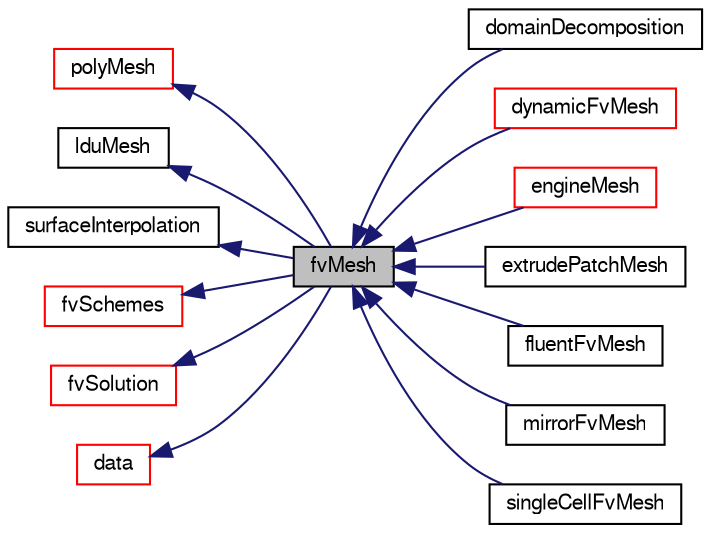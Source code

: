 digraph "fvMesh"
{
  bgcolor="transparent";
  edge [fontname="FreeSans",fontsize="10",labelfontname="FreeSans",labelfontsize="10"];
  node [fontname="FreeSans",fontsize="10",shape=record];
  rankdir="LR";
  Node0 [label="fvMesh",height=0.2,width=0.4,color="black", fillcolor="grey75", style="filled", fontcolor="black"];
  Node1 -> Node0 [dir="back",color="midnightblue",fontsize="10",style="solid",fontname="FreeSans"];
  Node1 [label="polyMesh",height=0.2,width=0.4,color="red",URL="$a27410.html",tooltip="Mesh consisting of general polyhedral cells. "];
  Node9 -> Node0 [dir="back",color="midnightblue",fontsize="10",style="solid",fontname="FreeSans"];
  Node9 [label="lduMesh",height=0.2,width=0.4,color="black",URL="$a27126.html",tooltip="Abstract base class for meshes which provide LDU addressing for the construction of lduMatrix and LDU..."];
  Node10 -> Node0 [dir="back",color="midnightblue",fontsize="10",style="solid",fontname="FreeSans"];
  Node10 [label="surfaceInterpolation",height=0.2,width=0.4,color="black",URL="$a23274.html",tooltip="Cell to surface interpolation scheme. Included in fvMesh. "];
  Node11 -> Node0 [dir="back",color="midnightblue",fontsize="10",style="solid",fontname="FreeSans"];
  Node11 [label="fvSchemes",height=0.2,width=0.4,color="red",URL="$a22526.html",tooltip="Selector class for finite volume differencing schemes. fvMesh is derived from fvShemes so that all fi..."];
  Node26 -> Node0 [dir="back",color="midnightblue",fontsize="10",style="solid",fontname="FreeSans"];
  Node26 [label="fvSolution",height=0.2,width=0.4,color="red",URL="$a22530.html",tooltip="Selector class for finite volume solution solution. fvMesh is derived from fvSolution so that all fie..."];
  Node28 -> Node0 [dir="back",color="midnightblue",fontsize="10",style="solid",fontname="FreeSans"];
  Node28 [label="data",height=0.2,width=0.4,color="red",URL="$a27106.html",tooltip="Database for solution data, solver performance and other reduced data. "];
  Node0 -> Node29 [dir="back",color="midnightblue",fontsize="10",style="solid",fontname="FreeSans"];
  Node29 [label="domainDecomposition",height=0.2,width=0.4,color="black",URL="$a31662.html",tooltip="Automatic domain decomposition class for finite-volume meshes. "];
  Node0 -> Node30 [dir="back",color="midnightblue",fontsize="10",style="solid",fontname="FreeSans"];
  Node30 [label="dynamicFvMesh",height=0.2,width=0.4,color="red",URL="$a21358.html",tooltip="Abstract base class for geometry and/or topology changing fvMesh. "];
  Node0 -> Node43 [dir="back",color="midnightblue",fontsize="10",style="solid",fontname="FreeSans"];
  Node43 [label="engineMesh",height=0.2,width=0.4,color="red",URL="$a21802.html",tooltip="Foam::engineMesh. "];
  Node0 -> Node47 [dir="back",color="midnightblue",fontsize="10",style="solid",fontname="FreeSans"];
  Node47 [label="extrudePatchMesh",height=0.2,width=0.4,color="black",URL="$a21446.html"];
  Node0 -> Node48 [dir="back",color="midnightblue",fontsize="10",style="solid",fontname="FreeSans"];
  Node48 [label="fluentFvMesh",height=0.2,width=0.4,color="black",URL="$a31330.html"];
  Node0 -> Node49 [dir="back",color="midnightblue",fontsize="10",style="solid",fontname="FreeSans"];
  Node49 [label="mirrorFvMesh",height=0.2,width=0.4,color="black",URL="$a31626.html"];
  Node0 -> Node50 [dir="back",color="midnightblue",fontsize="10",style="solid",fontname="FreeSans"];
  Node50 [label="singleCellFvMesh",height=0.2,width=0.4,color="black",URL="$a22874.html",tooltip="fvMesh as subset of other mesh. Consists of one cell and all original bounday faces. Useful when manipulating boundary data. Single internal cell only needed to be able to manipulate in a standard way. "];
}
